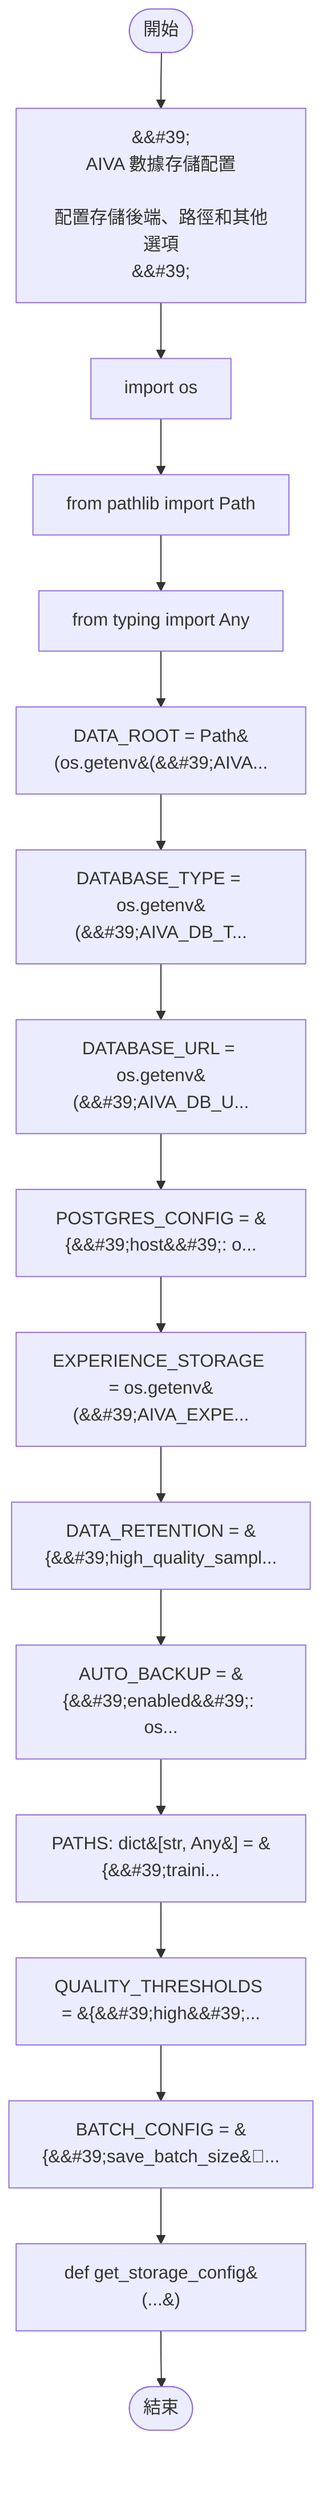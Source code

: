 flowchart TB
    n1([開始])
    n2([結束])
    n3[&amp;&#35;39;\nAIVA 數據存儲配置\n\n配置存儲後端、路徑和其他選項\n&amp;&#35;39;]
    n4[import os]
    n5[from pathlib import Path]
    n6[from typing import Any]
    n7[DATA_ROOT = Path&#40;os.getenv&#40;&amp;&#35;39;AIVA...]
    n8[DATABASE_TYPE = os.getenv&#40;&amp;&#35;39;AIVA_DB_T...]
    n9[DATABASE_URL = os.getenv&#40;&amp;&#35;39;AIVA_DB_U...]
    n10[POSTGRES_CONFIG = &#123;&amp;&#35;39;host&amp;&#35;39;: o...]
    n11[EXPERIENCE_STORAGE = os.getenv&#40;&amp;&#35;39;AIVA_EXPE...]
    n12[DATA_RETENTION = &#123;&amp;&#35;39;high_quality_sampl...]
    n13[AUTO_BACKUP = &#123;&amp;&#35;39;enabled&amp;&#35;39;: os...]
    n14[PATHS: dict&#91;str, Any&#93; = &#123;&amp;&#35;39;traini...]
    n15[QUALITY_THRESHOLDS = &#123;&amp;&#35;39;high&amp;&#35;39;...]
    n16[BATCH_CONFIG = &#123;&amp;&#35;39;save_batch_size&amp;&#3...]
    n17[def get_storage_config&#40;...&#41;]
    n1 --> n3
    n3 --> n4
    n4 --> n5
    n5 --> n6
    n6 --> n7
    n7 --> n8
    n8 --> n9
    n9 --> n10
    n10 --> n11
    n11 --> n12
    n12 --> n13
    n13 --> n14
    n14 --> n15
    n15 --> n16
    n16 --> n17
    n17 --> n2